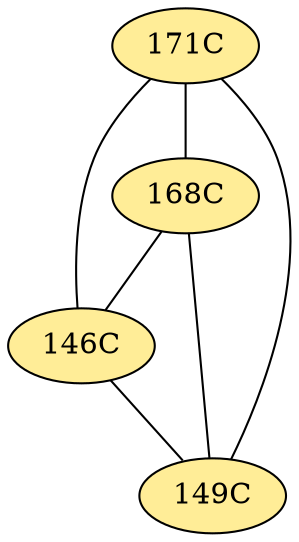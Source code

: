 // The Round Table
graph {
	"171C" [fillcolor="#FFED97" style=radial]
	"168C" [fillcolor="#FFED97" style=radial]
	"171C" -- "168C" [penwidth=1]
	"171C" [fillcolor="#FFED97" style=radial]
	"146C" [fillcolor="#FFED97" style=radial]
	"171C" -- "146C" [penwidth=1]
	"171C" [fillcolor="#FFED97" style=radial]
	"149C" [fillcolor="#FFED97" style=radial]
	"171C" -- "149C" [penwidth=1]
	"168C" [fillcolor="#FFED97" style=radial]
	"146C" [fillcolor="#FFED97" style=radial]
	"168C" -- "146C" [penwidth=1]
	"168C" [fillcolor="#FFED97" style=radial]
	"149C" [fillcolor="#FFED97" style=radial]
	"168C" -- "149C" [penwidth=1]
	"146C" [fillcolor="#FFED97" style=radial]
	"149C" [fillcolor="#FFED97" style=radial]
	"146C" -- "149C" [penwidth=1]
}

